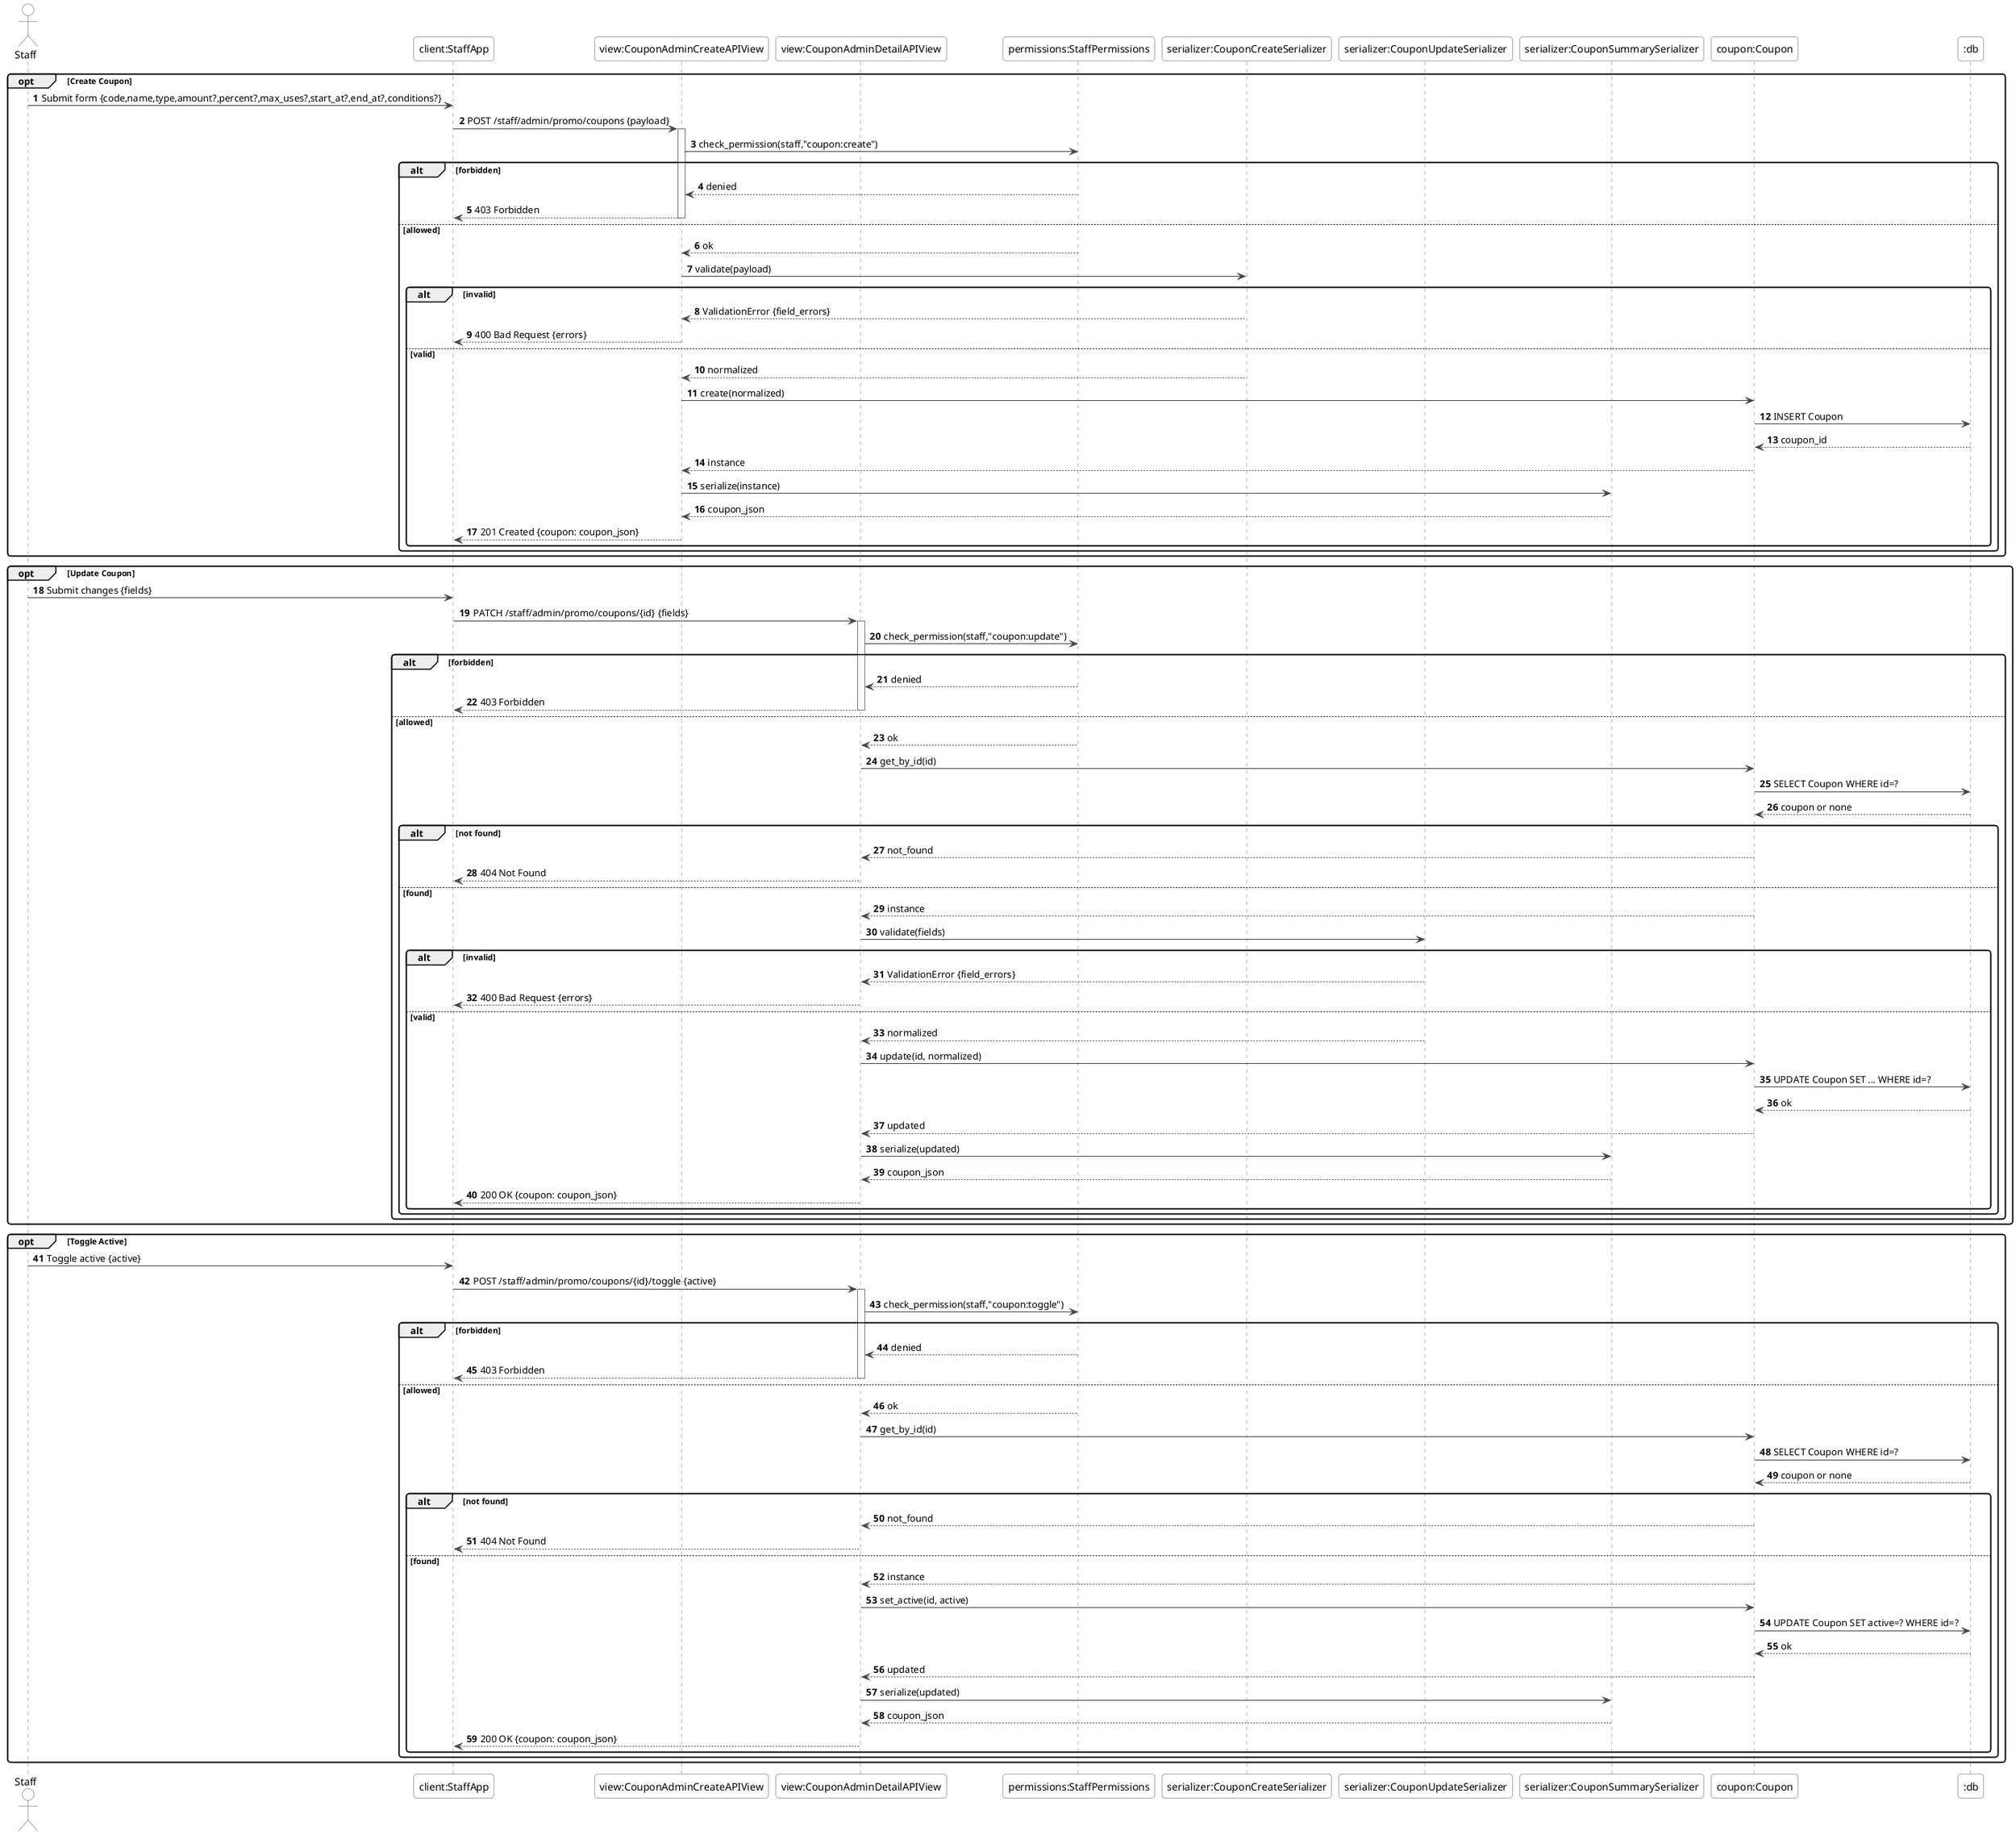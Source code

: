 @startuml ManageCoupons_MutationsSequence
skinparam shadowing false
skinparam roundcorner 8
skinparam sequence {
  ArrowColor #444
  LifeLineBorderColor #777
  LifeLineBackgroundColor #FBFBFF
  ParticipantBorderColor #555
  ParticipantBackgroundColor #FFFFFF
  ActorBorderColor #555
  ActorBackgroundColor #FFFFFF
  BoxBorderColor #999
}

autonumber
actor Staff
participant "client:StaffApp" as fe
participant "view:CouponAdminCreateAPIView" as createv
participant "view:CouponAdminDetailAPIView" as detailv
participant "permissions:StaffPermissions" as perm
participant "serializer:CouponCreateSerializer" as createsz
participant "serializer:CouponUpdateSerializer" as upsz
participant "serializer:CouponSummarySerializer" as sumsz
participant "coupon:Coupon" as coupon
participant ":db" as db

opt Create Coupon
  Staff -> fe : Submit form {code,name,type,amount?,percent?,max_uses?,start_at?,end_at?,conditions?}
  fe -> createv : POST /staff/admin/promo/coupons {payload}
  activate createv
  createv -> perm : check_permission(staff,"coupon:create")
  alt forbidden
    perm --> createv : denied
    createv --> fe : 403 Forbidden
    deactivate createv
  else allowed
    perm --> createv : ok
    createv -> createsz : validate(payload)
    alt invalid
      createsz --> createv : ValidationError {field_errors}
      createv --> fe : 400 Bad Request {errors}
      deactivate createv
    else valid
      createsz --> createv : normalized
      createv -> coupon : create(normalized)
      coupon -> db : INSERT Coupon
      db --> coupon : coupon_id
      coupon --> createv : instance
      createv -> sumsz : serialize(instance)
      sumsz --> createv : coupon_json
      createv --> fe : 201 Created {coupon: coupon_json}
      deactivate createv
    end
  end
end

opt Update Coupon
  Staff -> fe : Submit changes {fields}
  fe -> detailv : PATCH /staff/admin/promo/coupons/{id} {fields}
  activate detailv
  detailv -> perm : check_permission(staff,"coupon:update")
  alt forbidden
    perm --> detailv : denied
    detailv --> fe : 403 Forbidden
    deactivate detailv
  else allowed
    perm --> detailv : ok
    detailv -> coupon : get_by_id(id)
    coupon -> db : SELECT Coupon WHERE id=?
    db --> coupon : coupon or none
    alt not found
      coupon --> detailv : not_found
      detailv --> fe : 404 Not Found
      deactivate detailv
    else found
      coupon --> detailv : instance
      detailv -> upsz : validate(fields)
      alt invalid
        upsz --> detailv : ValidationError {field_errors}
        detailv --> fe : 400 Bad Request {errors}
        deactivate detailv
      else valid
        upsz --> detailv : normalized
        detailv -> coupon : update(id, normalized)
        coupon -> db : UPDATE Coupon SET ... WHERE id=?
        db --> coupon : ok
        coupon --> detailv : updated
        detailv -> sumsz : serialize(updated)
        sumsz --> detailv : coupon_json
        detailv --> fe : 200 OK {coupon: coupon_json}
        deactivate detailv
      end
    end
  end
end

opt Toggle Active
  Staff -> fe : Toggle active {active}
  fe -> detailv : POST /staff/admin/promo/coupons/{id}/toggle {active}
  activate detailv
  detailv -> perm : check_permission(staff,"coupon:toggle")
  alt forbidden
    perm --> detailv : denied
    detailv --> fe : 403 Forbidden
    deactivate detailv
  else allowed
    perm --> detailv : ok
    detailv -> coupon : get_by_id(id)
    coupon -> db : SELECT Coupon WHERE id=?
    db --> coupon : coupon or none
    alt not found
      coupon --> detailv : not_found
      detailv --> fe : 404 Not Found
      deactivate detailv
    else found
      coupon --> detailv : instance
      detailv -> coupon : set_active(id, active)
      coupon -> db : UPDATE Coupon SET active=? WHERE id=?
      db --> coupon : ok
      coupon --> detailv : updated
      detailv -> sumsz : serialize(updated)
      sumsz --> detailv : coupon_json
      detailv --> fe : 200 OK {coupon: coupon_json}
      deactivate detailv
    end
  end
end
@enduml
